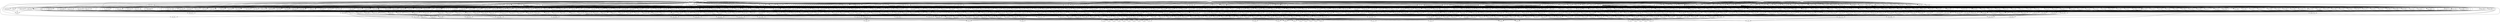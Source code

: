 digraph G {
    "new_n84_" -> "o_1_";
    "new_n74_" -> "o_1_";
    "new_n82_" -> "o_1_";
    "new_n81_" -> "new_n74_";
    "new_n78_" -> "new_n74_";
    "new_n77_" -> "new_n75_";
    "i_5_" -> "new_n76_";
    "i_6_" -> "new_n76_";
    "i_3_" -> "new_n76_";
    "i_4_" -> "new_n76_";
    "i_0_" -> "new_n77_";
    "i_1_" -> "new_n77_";
    "i_1_" -> "new_n78_";
    "i_2_" -> "new_n78_";
    "new_n80_" -> "new_n78_";
    "new_n79_" -> "new_n78_";
    "i_6_" -> "new_n79_";
    "i_3_" -> "new_n80_";
    "i_4_" -> "new_n80_";
    "i_5_" -> "new_n81_";
    "i_6_" -> "new_n81_";
    "i_4_" -> "new_n81_";
    "i_3_" -> "new_n81_";
    "i_0_" -> "new_n82_";
    "i_2_" -> "new_n82_";
    "new_n79_" -> "new_n82_";
    "new_n80_" -> "new_n82_";
    "i_5_" -> "new_n83_";
    "i_6_" -> "new_n83_";
    "i_3_" -> "new_n83_";
    "i_4_" -> "new_n83_";
    "i_5_" -> "new_n84_";
    "i_6_" -> "new_n84_";
    "i_3_" -> "new_n84_";
    "i_4_" -> "new_n84_";
    "new_n87_" -> "o_19_";
    "new_n86_" -> "o_19_";
    "i_2_" -> "new_n86_";
    "i_0_" -> "new_n86_";
    "i_6_" -> "new_n87_";
    "i_3_" -> "new_n87_";
    "i_4_" -> "new_n87_";
    "i_5_" -> "new_n88_";
    "i_3_" -> "new_n88_";
    "i_4_" -> "new_n88_";
    "new_n79_" -> "o_2_";
    "i_0_" -> "o_2_";
    "i_1_" -> "o_2_";
    "i_2_" -> "o_2_";
    "i_4_" -> "new_n90_";
    "i_5_" -> "new_n90_";
    "new_n104_" -> "o_0_";
    "new_n110_" -> "o_0_";
    "new_n111_" -> "o_0_";
    "new_n113_" -> "o_0_";
    "i_1_" -> "new_n92_";
    "i_0_" -> "new_n92_";
    "i_2_" -> "new_n92_";
    "new_n93_" -> "new_n92_";
    "new_n94_" -> "new_n93_";
    "i_6_" -> "new_n93_";
    "new_n101_" -> "new_n93_";
    "o_6_" -> "new_n93_";
    "new_n95_" -> "new_n94_";
    "i_2_" -> "new_n95_";
    "i_0_" -> "new_n95_";
    "new_n77_" -> "new_n96_";
    "i_4_" -> "new_n97_";
    "i_3_" -> "new_n97_";
    "new_n100_" -> "o_6_";
    "i_0_" -> "new_n99_";
    "i_2_" -> "new_n99_";
    "i_6_" -> "new_n100_";
    "i_4_" -> "new_n100_";
    "i_3_" -> "new_n100_";
    "new_n100_" -> "new_n101_";
    "i_1_" -> "new_n102_";
    "i_0_" -> "new_n102_";
    "i_6_" -> "new_n103_";
    "i_3_" -> "new_n103_";
    "i_4_" -> "new_n103_";
    "new_n81_" -> "new_n104_";
    "new_n108_" -> "new_n104_";
    "o_21_" -> "new_n104_";
    "new_n107_" -> "new_n104_";
    "new_n106_" -> "o_21_";
    "i_2_" -> "new_n106_";
    "i_0_" -> "new_n106_";
    "new_n103_" -> "new_n107_";
    "new_n97_" -> "new_n108_";
    "new_n86_" -> "new_n108_";
    "i_2_" -> "new_n109_";
    "i_0_" -> "new_n109_";
    "i_7_" -> "new_n110_";
    "new_n95_" -> "new_n110_";
    "i_6_" -> "new_n110_";
    "new_n97_" -> "new_n110_";
    "new_n103_" -> "new_n111_";
    "new_n112_" -> "new_n111_";
    "new_n100_" -> "new_n111_";
    "i_2_" -> "new_n112_";
    "i_1_" -> "new_n112_";
    "i_7_" -> "new_n113_";
    "new_n80_" -> "new_n113_";
    "i_6_" -> "new_n113_";
    "new_n86_" -> "new_n113_";
    "new_n116_" -> "o_29_";
    "new_n86_" -> "new_n115_";
    "i_7_" -> "new_n116_";
    "new_n142_" -> "o_60_";
    "new_n161_" -> "o_60_";
    "new_n179_" -> "o_60_";
    "new_n192_" -> "o_60_";
    "new_n127_" -> "new_n118_";
    "new_n132_" -> "new_n118_";
    "new_n139_" -> "new_n118_";
    "new_n125_" -> "new_n119_";
    "new_n120_" -> "new_n119_";
    "new_n123_" -> "new_n119_";
    "new_n121_" -> "new_n119_";
    "new_n86_" -> "new_n120_";
    "new_n116_" -> "new_n120_";
    "new_n97_" -> "new_n121_";
    "i_6_" -> "new_n121_";
    "new_n122_" -> "new_n121_";
    "new_n86_" -> "new_n121_";
    "i_3_" -> "new_n122_";
    "i_5_" -> "new_n122_";
    "new_n97_" -> "new_n123_";
    "new_n124_" -> "new_n123_";
    "i_6_" -> "new_n123_";
    "new_n86_" -> "new_n123_";
    "i_5_" -> "new_n124_";
    "i_4_" -> "new_n124_";
    "new_n124_" -> "new_n125_";
    "new_n126_" -> "new_n125_";
    "i_3_" -> "new_n126_";
    "i_4_" -> "new_n126_";
    "new_n99_" -> "new_n127_";
    "new_n128_" -> "new_n127_";
    "new_n130_" -> "new_n127_";
    "new_n129_" -> "new_n127_";
    "new_n124_" -> "new_n128_";
    "i_7_" -> "new_n128_";
    "i_6_" -> "new_n128_";
    "new_n99_" -> "new_n128_";
    "i_7_" -> "new_n129_";
    "new_n90_" -> "new_n129_";
    "i_6_" -> "new_n129_";
    "new_n99_" -> "new_n129_";
    "new_n126_" -> "new_n130_";
    "new_n90_" -> "new_n130_";
    "i_6_" -> "new_n130_";
    "new_n99_" -> "new_n130_";
    "i_3_" -> "new_n131_";
    "i_6_" -> "new_n131_";
    "i_7_" -> "new_n131_";
    "i_5_" -> "new_n131_";
    "new_n86_" -> "new_n132_";
    "new_n133_" -> "new_n132_";
    "new_n135_" -> "new_n132_";
    "i_7_" -> "new_n133_";
    "new_n134_" -> "new_n133_";
    "i_6_" -> "new_n133_";
    "new_n86_" -> "new_n133_";
    "i_3_" -> "new_n134_";
    "i_4_" -> "new_n134_";
    "new_n136_" -> "new_n135_";
    "new_n86_" -> "new_n135_";
    "new_n137_" -> "new_n135_";
    "new_n99_" -> "new_n135_";
    "i_3_" -> "new_n136_";
    "i_4_" -> "new_n136_";
    "i_7_" -> "new_n137_";
    "i_5_" -> "new_n137_";
    "i_3_" -> "new_n137_";
    "i_4_" -> "new_n137_";
    "i_6_" -> "new_n138_";
    "i_5_" -> "new_n138_";
    "i_3_" -> "new_n138_";
    "i_4_" -> "new_n138_";
    "new_n140_" -> "new_n139_";
    "new_n115_" -> "new_n139_";
    "new_n90_" -> "new_n140_";
    "i_6_" -> "new_n141_";
    "new_n148_" -> "new_n142_";
    "new_n150_" -> "new_n142_";
    "new_n154_" -> "new_n142_";
    "new_n143_" -> "new_n142_";
    "new_n147_" -> "new_n143_";
    "new_n109_" -> "new_n143_";
    "new_n144_" -> "new_n143_";
    "new_n146_" -> "new_n143_";
    "new_n97_" -> "new_n144_";
    "new_n124_" -> "new_n144_";
    "i_6_" -> "new_n144_";
    "new_n109_" -> "new_n144_";
    "new_n126_" -> "new_n145_";
    "i_6_" -> "new_n146_";
    "new_n90_" -> "new_n146_";
    "i_7_" -> "new_n146_";
    "new_n109_" -> "new_n146_";
    "i_3_" -> "new_n147_";
    "i_5_" -> "new_n147_";
    "i_6_" -> "new_n147_";
    "i_4_" -> "new_n147_";
    "new_n149_" -> "new_n148_";
    "new_n138_" -> "new_n148_";
    "new_n77_" -> "new_n148_";
    "i_7_" -> "new_n148_";
    "new_n134_" -> "new_n149_";
    "new_n153_" -> "new_n150_";
    "new_n76_" -> "new_n151_";
    "i_0_" -> "new_n151_";
    "i_2_" -> "new_n151_";
    "i_1_" -> "new_n151_";
    "i_5_" -> "new_n152_";
    "i_6_" -> "new_n152_";
    "i_3_" -> "new_n152_";
    "i_4_" -> "new_n152_";
    "i_6_" -> "new_n153_";
    "new_n136_" -> "new_n153_";
    "new_n112_" -> "new_n153_";
    "new_n134_" -> "new_n153_";
    "new_n109_" -> "new_n154_";
    "new_n155_" -> "new_n154_";
    "new_n156_" -> "new_n154_";
    "new_n97_" -> "new_n155_";
    "i_7_" -> "new_n155_";
    "i_6_" -> "new_n155_";
    "new_n109_" -> "new_n155_";
    "i_7_" -> "new_n156_";
    "i_6_" -> "new_n156_";
    "new_n157_" -> "new_n156_";
    "new_n109_" -> "new_n156_";
    "i_3_" -> "new_n157_";
    "i_4_" -> "new_n158_";
    "i_6_" -> "new_n158_";
    "i_5_" -> "new_n158_";
    "i_3_" -> "new_n158_";
    "new_n160_" -> "o_15_";
    "i_5_" -> "new_n160_";
    "i_6_" -> "new_n160_";
    "i_3_" -> "new_n160_";
    "i_7_" -> "new_n160_";
    "new_n169_" -> "new_n161_";
    "new_n171_" -> "new_n161_";
    "new_n174_" -> "new_n161_";
    "new_n178_" -> "new_n161_";
    "new_n163_" -> "new_n162_";
    "new_n166_" -> "new_n162_";
    "new_n165_" -> "new_n162_";
    "new_n167_" -> "new_n162_";
    "new_n164_" -> "new_n163_";
    "i_6_" -> "new_n164_";
    "i_3_" -> "new_n164_";
    "i_4_" -> "new_n164_";
    "i_5_" -> "new_n164_";
    "i_6_" -> "new_n165_";
    "new_n97_" -> "new_n165_";
    "new_n77_" -> "new_n165_";
    "new_n124_" -> "new_n166_";
    "new_n126_" -> "new_n166_";
    "new_n77_" -> "new_n166_";
    "new_n79_" -> "new_n167_";
    "new_n77_" -> "new_n167_";
    "new_n80_" -> "new_n167_";
    "new_n168_" -> "new_n167_";
    "i_0_" -> "new_n168_";
    "i_3_" -> "new_n168_";
    "i_2_" -> "new_n168_";
    "i_4_" -> "new_n168_";
    "new_n106_" -> "new_n169_";
    "new_n136_" -> "new_n169_";
    "new_n170_" -> "new_n169_";
    "new_n116_" -> "new_n170_";
    "new_n80_" -> "new_n170_";
    "new_n102_" -> "new_n170_";
    "new_n90_" -> "new_n170_";
    "o_7_" -> "new_n171_";
    "new_n102_" -> "new_n172_";
    "new_n136_" -> "new_n172_";
    "new_n90_" -> "o_7_";
    "new_n141_" -> "o_7_";
    "new_n176_" -> "new_n174_";
    "new_n177_" -> "new_n174_";
    "new_n80_" -> "new_n175_";
    "new_n106_" -> "new_n175_";
    "new_n122_" -> "new_n176_";
    "new_n97_" -> "new_n176_";
    "i_6_" -> "new_n176_";
    "new_n99_" -> "new_n176_";
    "new_n126_" -> "new_n177_";
    "new_n90_" -> "new_n177_";
    "i_7_" -> "new_n177_";
    "new_n106_" -> "new_n177_";
    "new_n152_" -> "new_n178_";
    "new_n109_" -> "new_n178_";
    "new_n103_" -> "new_n178_";
    "new_n190_" -> "new_n179_";
    "new_n180_" -> "new_n179_";
    "new_n189_" -> "new_n179_";
    "new_n184_" -> "new_n179_";
    "new_n183_" -> "new_n180_";
    "new_n182_" -> "new_n181_";
    "new_n97_" -> "new_n181_";
    "new_n95_" -> "new_n181_";
    "i_6_" -> "new_n182_";
    "new_n90_" -> "new_n183_";
    "new_n141_" -> "new_n183_";
    "new_n95_" -> "new_n183_";
    "new_n109_" -> "new_n184_";
    "new_n185_" -> "new_n184_";
    "new_n187_" -> "new_n184_";
    "new_n122_" -> "new_n185_";
    "new_n77_" -> "new_n185_";
    "new_n90_" -> "new_n185_";
    "new_n186_" -> "new_n185_";
    "i_6_" -> "new_n186_";
    "new_n97_" -> "new_n187_";
    "i_7_" -> "new_n187_";
    "i_6_" -> "new_n187_";
    "new_n102_" -> "new_n187_";
    "i_5_" -> "new_n188_";
    "i_3_" -> "new_n188_";
    "i_4_" -> "new_n188_";
    "new_n97_" -> "new_n189_";
    "i_6_" -> "new_n189_";
    "new_n122_" -> "new_n189_";
    "new_n112_" -> "new_n189_";
    "new_n95_" -> "new_n190_";
    "i_6_" -> "new_n191_";
    "i_7_" -> "new_n191_";
    "i_4_" -> "new_n191_";
    "i_3_" -> "new_n191_";
    "new_n201_" -> "new_n192_";
    "new_n205_" -> "new_n192_";
    "new_n193_" -> "new_n192_";
    "new_n208_" -> "new_n192_";
    "new_n195_" -> "new_n193_";
    "new_n196_" -> "new_n193_";
    "new_n194_" -> "new_n193_";
    "new_n199_" -> "new_n193_";
    "i_7_" -> "new_n194_";
    "new_n97_" -> "new_n194_";
    "i_6_" -> "new_n194_";
    "new_n112_" -> "new_n194_";
    "new_n90_" -> "new_n195_";
    "i_7_" -> "new_n195_";
    "i_6_" -> "new_n195_";
    "new_n112_" -> "new_n195_";
    "new_n79_" -> "new_n196_";
    "new_n197_" -> "new_n196_";
    "new_n112_" -> "new_n196_";
    "i_4_" -> "new_n197_";
    "i_6_" -> "new_n197_";
    "i_7_" -> "new_n197_";
    "i_5_" -> "new_n197_";
    "new_n112_" -> "new_n198_";
    "new_n200_" -> "new_n199_";
    "new_n112_" -> "new_n199_";
    "new_n137_" -> "new_n199_";
    "i_7_" -> "new_n200_";
    "i_5_" -> "new_n200_";
    "i_3_" -> "new_n200_";
    "i_4_" -> "new_n200_";
    "new_n203_" -> "new_n201_";
    "new_n202_" -> "new_n201_";
    "i_7_" -> "new_n202_";
    "i_6_" -> "new_n202_";
    "new_n122_" -> "new_n202_";
    "new_n106_" -> "new_n202_";
    "i_7_" -> "new_n203_";
    "new_n97_" -> "new_n203_";
    "new_n106_" -> "new_n203_";
    "new_n106_" -> "new_n204_";
    "new_n102_" -> "new_n205_";
    "new_n206_" -> "new_n205_";
    "i_6_" -> "new_n206_";
    "new_n134_" -> "new_n206_";
    "i_7_" -> "new_n206_";
    "new_n102_" -> "new_n206_";
    "new_n106_" -> "new_n207_";
    "new_n182_" -> "new_n207_";
    "new_n79_" -> "new_n208_";
    "new_n106_" -> "new_n208_";
    "new_n100_" -> "new_n208_";
    "new_n209_" -> "new_n208_";
    "i_3_" -> "new_n209_";
    "i_6_" -> "new_n209_";
    "i_5_" -> "new_n209_";
    "i_4_" -> "new_n209_";
    "new_n238_" -> "o_39_";
    "new_n251_" -> "o_39_";
    "new_n262_" -> "o_39_";
    "new_n193_" -> "o_39_";
    "new_n218_" -> "new_n211_";
    "new_n224_" -> "new_n211_";
    "new_n228_" -> "new_n211_";
    "new_n231_" -> "new_n211_";
    "o_8_" -> "new_n212_";
    "new_n216_" -> "new_n212_";
    "new_n214_" -> "new_n212_";
    "new_n217_" -> "new_n212_";
    "new_n197_" -> "o_8_";
    "new_n102_" -> "new_n214_";
    "new_n80_" -> "new_n214_";
    "new_n95_" -> "new_n214_";
    "i_6_" -> "new_n215_";
    "i_5_" -> "new_n215_";
    "i_3_" -> "new_n215_";
    "i_4_" -> "new_n215_";
    "new_n95_" -> "new_n216_";
    "i_7_" -> "new_n217_";
    "new_n90_" -> "new_n217_";
    "i_6_" -> "new_n217_";
    "new_n95_" -> "new_n217_";
    "o_11_" -> "new_n218_";
    "new_n220_" -> "new_n218_";
    "new_n223_" -> "new_n218_";
    "new_n152_" -> "new_n219_";
    "new_n157_" -> "new_n220_";
    "new_n109_" -> "new_n220_";
    "new_n221_" -> "new_n220_";
    "new_n158_" -> "new_n220_";
    "i_5_" -> "new_n221_";
    "i_3_" -> "new_n221_";
    "i_4_" -> "new_n221_";
    "new_n197_" -> "o_11_";
    "i_6_" -> "new_n223_";
    "new_n90_" -> "new_n223_";
    "new_n102_" -> "new_n223_";
    "new_n80_" -> "new_n223_";
    "new_n225_" -> "new_n224_";
    "new_n190_" -> "new_n224_";
    "new_n227_" -> "new_n224_";
    "new_n226_" -> "new_n224_";
    "new_n122_" -> "new_n225_";
    "new_n95_" -> "new_n225_";
    "new_n81_" -> "new_n226_";
    "new_n109_" -> "new_n226_";
    "new_n141_" -> "new_n226_";
    "new_n124_" -> "new_n227_";
    "new_n97_" -> "new_n227_";
    "new_n95_" -> "new_n227_";
    "new_n102_" -> "new_n228_";
    "new_n229_" -> "new_n228_";
    "new_n230_" -> "new_n229_";
    "new_n102_" -> "new_n229_";
    "i_7_" -> "new_n230_";
    "i_5_" -> "new_n230_";
    "i_4_" -> "new_n230_";
    "i_3_" -> "new_n230_";
    "new_n235_" -> "new_n231_";
    "new_n234_" -> "new_n231_";
    "new_n232_" -> "new_n231_";
    "new_n236_" -> "new_n231_";
    "new_n122_" -> "new_n232_";
    "i_7_" -> "new_n232_";
    "i_6_" -> "new_n232_";
    "new_n102_" -> "new_n232_";
    "new_n134_" -> "new_n233_";
    "new_n102_" -> "new_n233_";
    "i_7_" -> "new_n234_";
    "new_n97_" -> "new_n234_";
    "new_n109_" -> "new_n234_";
    "new_n100_" -> "new_n235_";
    "i_7_" -> "new_n235_";
    "new_n182_" -> "new_n236_";
    "new_n97_" -> "new_n236_";
    "new_n237_" -> "new_n236_";
    "new_n109_" -> "new_n236_";
    "i_4_" -> "new_n237_";
    "i_7_" -> "new_n237_";
    "i_3_" -> "new_n237_";
    "i_5_" -> "new_n237_";
    "new_n243_" -> "new_n238_";
    "new_n246_" -> "new_n238_";
    "new_n249_" -> "new_n238_";
    "new_n77_" -> "new_n239_";
    "new_n240_" -> "new_n239_";
    "new_n106_" -> "new_n240_";
    "new_n241_" -> "new_n240_";
    "new_n242_" -> "new_n240_";
    "new_n97_" -> "new_n240_";
    "i_3_" -> "new_n241_";
    "i_4_" -> "new_n241_";
    "i_6_" -> "new_n241_";
    "i_1_" -> "new_n242_";
    "i_2_" -> "new_n242_";
    "i_6_" -> "new_n242_";
    "new_n77_" -> "new_n243_";
    "new_n244_" -> "new_n243_";
    "new_n203_" -> "new_n243_";
    "new_n245_" -> "new_n243_";
    "new_n99_" -> "new_n244_";
    "i_6_" -> "new_n245_";
    "new_n106_" -> "new_n245_";
    "new_n122_" -> "new_n245_";
    "new_n99_" -> "new_n246_";
    "new_n79_" -> "new_n246_";
    "new_n248_" -> "new_n246_";
    "new_n247_" -> "new_n246_";
    "new_n237_" -> "new_n247_";
    "new_n122_" -> "new_n248_";
    "new_n77_" -> "new_n248_";
    "new_n103_" -> "new_n249_";
    "new_n106_" -> "new_n249_";
    "new_n250_" -> "new_n249_";
    "new_n90_" -> "new_n250_";
    "new_n106_" -> "new_n250_";
    "i_7_" -> "new_n250_";
    "new_n258_" -> "new_n251_";
    "new_n260_" -> "new_n251_";
    "new_n261_" -> "new_n251_";
    "new_n254_" -> "new_n252_";
    "new_n253_" -> "new_n252_";
    "new_n257_" -> "new_n252_";
    "new_n80_" -> "new_n253_";
    "i_7_" -> "new_n253_";
    "i_6_" -> "new_n253_";
    "new_n86_" -> "new_n253_";
    "new_n80_" -> "new_n254_";
    "new_n86_" -> "new_n254_";
    "new_n90_" -> "new_n254_";
    "new_n131_" -> "new_n254_";
    "new_n256_" -> "new_n255_";
    "i_7_" -> "new_n255_";
    "i_4_" -> "new_n256_";
    "i_3_" -> "new_n256_";
    "i_5_" -> "new_n256_";
    "new_n141_" -> "new_n257_";
    "new_n97_" -> "new_n257_";
    "new_n86_" -> "new_n257_";
    "new_n124_" -> "new_n258_";
    "new_n259_" -> "new_n258_";
    "new_n106_" -> "new_n258_";
    "new_n124_" -> "new_n259_";
    "new_n79_" -> "new_n259_";
    "new_n126_" -> "new_n260_";
    "new_n90_" -> "new_n260_";
    "i_6_" -> "new_n260_";
    "new_n106_" -> "new_n260_";
    "i_7_" -> "new_n261_";
    "new_n134_" -> "new_n261_";
    "i_6_" -> "new_n261_";
    "new_n106_" -> "new_n261_";
    "new_n268_" -> "new_n262_";
    "new_n270_" -> "new_n262_";
    "new_n273_" -> "new_n262_";
    "new_n277_" -> "new_n262_";
    "new_n265_" -> "new_n263_";
    "new_n266_" -> "new_n263_";
    "new_n267_" -> "new_n263_";
    "new_n90_" -> "new_n264_";
    "i_6_" -> "new_n264_";
    "i_7_" -> "new_n264_";
    "i_6_" -> "new_n265_";
    "new_n134_" -> "new_n265_";
    "new_n86_" -> "new_n265_";
    "new_n80_" -> "new_n266_";
    "i_7_" -> "new_n266_";
    "i_6_" -> "new_n266_";
    "new_n99_" -> "new_n266_";
    "new_n99_" -> "new_n267_";
    "new_n86_" -> "new_n267_";
    "new_n136_" -> "new_n267_";
    "new_n125_" -> "new_n268_";
    "new_n269_" -> "new_n268_";
    "i_6_" -> "new_n269_";
    "new_n97_" -> "new_n269_";
    "i_7_" -> "new_n269_";
    "new_n99_" -> "new_n269_";
    "new_n272_" -> "new_n270_";
    "i_6_" -> "new_n271_";
    "new_n134_" -> "new_n271_";
    "new_n112_" -> "new_n271_";
    "new_n136_" -> "new_n271_";
    "new_n134_" -> "new_n272_";
    "new_n122_" -> "new_n272_";
    "i_6_" -> "new_n272_";
    "new_n112_" -> "new_n272_";
    "new_n275_" -> "new_n273_";
    "new_n276_" -> "new_n273_";
    "new_n136_" -> "new_n274_";
    "i_6_" -> "new_n274_";
    "new_n77_" -> "new_n274_";
    "new_n76_" -> "new_n274_";
    "new_n79_" -> "new_n275_";
    "new_n77_" -> "new_n275_";
    "new_n87_" -> "new_n275_";
    "new_n90_" -> "new_n275_";
    "new_n88_" -> "new_n276_";
    "new_n77_" -> "new_n276_";
    "new_n279_" -> "new_n277_";
    "new_n280_" -> "new_n277_";
    "new_n138_" -> "new_n278_";
    "new_n137_" -> "new_n278_";
    "new_n109_" -> "new_n278_";
    "new_n106_" -> "new_n278_";
    "i_6_" -> "new_n279_";
    "new_n126_" -> "new_n279_";
    "i_7_" -> "new_n279_";
    "new_n109_" -> "new_n279_";
    "i_7_" -> "new_n280_";
    "new_n90_" -> "new_n280_";
    "i_6_" -> "new_n280_";
    "new_n109_" -> "new_n280_";
    "new_n301_" -> "o_38_";
    "new_n310_" -> "o_38_";
    "new_n316_" -> "o_38_";
    "new_n284_" -> "new_n282_";
    "new_n288_" -> "new_n282_";
    "new_n294_" -> "new_n282_";
    "new_n296_" -> "new_n282_";
    "new_n216_" -> "new_n283_";
    "new_n217_" -> "new_n283_";
    "new_n285_" -> "new_n284_";
    "new_n287_" -> "new_n284_";
    "new_n286_" -> "new_n284_";
    "new_n124_" -> "new_n285_";
    "new_n116_" -> "new_n286_";
    "new_n191_" -> "new_n286_";
    "new_n95_" -> "new_n286_";
    "new_n122_" -> "new_n287_";
    "new_n97_" -> "new_n287_";
    "new_n95_" -> "new_n287_";
    "new_n291_" -> "new_n288_";
    "new_n206_" -> "new_n288_";
    "new_n292_" -> "new_n288_";
    "new_n293_" -> "new_n288_";
    "new_n256_" -> "new_n289_";
    "new_n102_" -> "new_n289_";
    "i_4_" -> "new_n290_";
    "i_6_" -> "new_n290_";
    "i_3_" -> "new_n290_";
    "i_7_" -> "new_n290_";
    "new_n102_" -> "new_n291_";
    "i_6_" -> "new_n291_";
    "new_n102_" -> "new_n292_";
    "new_n136_" -> "new_n292_";
    "new_n80_" -> "new_n292_";
    "new_n95_" -> "new_n292_";
    "i_6_" -> "new_n293_";
    "new_n97_" -> "new_n293_";
    "new_n102_" -> "new_n293_";
    "new_n124_" -> "new_n293_";
    "new_n158_" -> "new_n294_";
    "new_n109_" -> "new_n294_";
    "new_n295_" -> "new_n294_";
    "i_7_" -> "new_n295_";
    "i_6_" -> "new_n295_";
    "new_n157_" -> "new_n295_";
    "new_n109_" -> "new_n295_";
    "new_n297_" -> "new_n296_";
    "new_n299_" -> "new_n296_";
    "new_n155_" -> "new_n296_";
    "new_n298_" -> "new_n296_";
    "new_n102_" -> "new_n297_";
    "new_n141_" -> "new_n298_";
    "new_n81_" -> "new_n298_";
    "new_n109_" -> "new_n298_";
    "new_n102_" -> "new_n299_";
    "i_3_" -> "new_n300_";
    "i_5_" -> "new_n300_";
    "i_6_" -> "new_n300_";
    "i_4_" -> "new_n300_";
    "new_n302_" -> "new_n301_";
    "new_n304_" -> "new_n301_";
    "new_n308_" -> "new_n301_";
    "new_n309_" -> "new_n301_";
    "new_n109_" -> "new_n302_";
    "new_n303_" -> "new_n302_";
    "new_n280_" -> "new_n302_";
    "new_n279_" -> "new_n302_";
    "new_n109_" -> "new_n303_";
    "new_n124_" -> "new_n303_";
    "new_n305_" -> "new_n304_";
    "new_n306_" -> "new_n304_";
    "new_n307_" -> "new_n304_";
    "new_n141_" -> "new_n305_";
    "new_n90_" -> "new_n305_";
    "new_n86_" -> "new_n305_";
    "i_6_" -> "new_n306_";
    "new_n122_" -> "new_n306_";
    "i_7_" -> "new_n306_";
    "new_n106_" -> "new_n306_";
    "new_n97_" -> "new_n307_";
    "new_n77_" -> "new_n307_";
    "i_6_" -> "new_n307_";
    "new_n131_" -> "new_n307_";
    "i_6_" -> "new_n308_";
    "new_n122_" -> "new_n308_";
    "i_7_" -> "new_n308_";
    "new_n99_" -> "new_n308_";
    "new_n87_" -> "new_n309_";
    "new_n77_" -> "new_n309_";
    "new_n90_" -> "new_n309_";
    "new_n80_" -> "new_n309_";
    "new_n311_" -> "new_n310_";
    "new_n315_" -> "new_n310_";
    "new_n112_" -> "new_n311_";
    "new_n314_" -> "new_n311_";
    "new_n312_" -> "new_n311_";
    "new_n313_" -> "new_n311_";
    "i_7_" -> "new_n312_";
    "new_n126_" -> "new_n312_";
    "i_6_" -> "new_n312_";
    "new_n112_" -> "new_n312_";
    "new_n97_" -> "new_n313_";
    "i_7_" -> "new_n313_";
    "i_6_" -> "new_n313_";
    "new_n112_" -> "new_n313_";
    "new_n124_" -> "new_n314_";
    "new_n100_" -> "new_n314_";
    "new_n112_" -> "new_n314_";
    "new_n90_" -> "new_n315_";
    "new_n106_" -> "new_n315_";
    "i_7_" -> "new_n315_";
    "i_6_" -> "new_n315_";
    "new_n132_" -> "new_n316_";
    "new_n318_" -> "new_n316_";
    "new_n121_" -> "new_n316_";
    "new_n125_" -> "new_n317_";
    "new_n123_" -> "new_n317_";
    "new_n322_" -> "new_n318_";
    "new_n319_" -> "new_n318_";
    "new_n320_" -> "new_n318_";
    "new_n324_" -> "new_n318_";
    "new_n136_" -> "new_n319_";
    "new_n112_" -> "new_n319_";
    "new_n103_" -> "new_n319_";
    "new_n80_" -> "new_n320_";
    "i_6_" -> "new_n320_";
    "new_n90_" -> "new_n320_";
    "new_n112_" -> "new_n320_";
    "i_7_" -> "new_n321_";
    "new_n136_" -> "new_n321_";
    "i_6_" -> "new_n321_";
    "new_n77_" -> "new_n321_";
    "new_n134_" -> "new_n322_";
    "new_n323_" -> "new_n322_";
    "new_n77_" -> "new_n322_";
    "i_7_" -> "new_n323_";
    "i_4_" -> "new_n323_";
    "i_3_" -> "new_n323_";
    "i_5_" -> "new_n323_";
    "new_n122_" -> "new_n324_";
    "new_n97_" -> "new_n324_";
    "i_6_" -> "new_n324_";
    "new_n77_" -> "new_n324_";
    "new_n182_" -> "o_25_";
    "new_n77_" -> "new_n326_";
    "new_n197_" -> "o_12_";
    "new_n338_" -> "o_37_";
    "new_n340_" -> "o_37_";
    "new_n344_" -> "o_37_";
    "new_n358_" -> "o_37_";
    "new_n330_" -> "new_n329_";
    "new_n334_" -> "new_n329_";
    "new_n336_" -> "new_n329_";
    "o_3_" -> "new_n330_";
    "new_n333_" -> "new_n330_";
    "new_n332_" -> "new_n330_";
    "new_n122_" -> "o_3_";
    "new_n109_" -> "new_n332_";
    "new_n86_" -> "new_n332_";
    "new_n290_" -> "new_n332_";
    "new_n90_" -> "new_n333_";
    "new_n86_" -> "new_n333_";
    "new_n109_" -> "new_n334_";
    "new_n225_" -> "new_n334_";
    "new_n335_" -> "new_n334_";
    "new_n124_" -> "new_n335_";
    "new_n95_" -> "new_n335_";
    "new_n290_" -> "new_n335_";
    "new_n99_" -> "new_n335_";
    "new_n106_" -> "new_n336_";
    "new_n141_" -> "new_n336_";
    "new_n97_" -> "new_n336_";
    "new_n337_" -> "new_n336_";
    "new_n200_" -> "new_n337_";
    "new_n190_" -> "new_n338_";
    "new_n143_" -> "new_n338_";
    "new_n208_" -> "new_n338_";
    "new_n339_" -> "new_n338_";
    "new_n79_" -> "new_n339_";
    "new_n99_" -> "new_n339_";
    "new_n100_" -> "new_n339_";
    "new_n209_" -> "new_n339_";
    "new_n342_" -> "new_n340_";
    "new_n232_" -> "new_n340_";
    "new_n341_" -> "new_n340_";
    "new_n343_" -> "new_n340_";
    "new_n175_" -> "new_n341_";
    "new_n153_" -> "new_n341_";
    "new_n151_" -> "new_n341_";
    "new_n177_" -> "new_n341_";
    "new_n290_" -> "new_n342_";
    "new_n109_" -> "new_n342_";
    "new_n156_" -> "new_n342_";
    "new_n122_" -> "new_n343_";
    "new_n99_" -> "new_n343_";
    "new_n158_" -> "new_n343_";
    "new_n188_" -> "new_n343_";
    "new_n345_" -> "new_n344_";
    "new_n351_" -> "new_n344_";
    "new_n355_" -> "new_n344_";
    "new_n356_" -> "new_n344_";
    "new_n347_" -> "new_n345_";
    "new_n348_" -> "new_n345_";
    "new_n346_" -> "new_n345_";
    "new_n350_" -> "new_n345_";
    "new_n80_" -> "new_n346_";
    "i_6_" -> "new_n346_";
    "new_n90_" -> "new_n346_";
    "new_n99_" -> "new_n346_";
    "new_n197_" -> "new_n347_";
    "new_n99_" -> "new_n347_";
    "new_n136_" -> "new_n348_";
    "new_n80_" -> "new_n348_";
    "new_n99_" -> "new_n348_";
    "i_6_" -> "new_n348_";
    "i_7_" -> "new_n349_";
    "new_n136_" -> "new_n349_";
    "i_6_" -> "new_n349_";
    "new_n86_" -> "new_n349_";
    "i_6_" -> "new_n350_";
    "new_n134_" -> "new_n350_";
    "new_n86_" -> "new_n350_";
    "new_n122_" -> "new_n350_";
    "new_n353_" -> "new_n351_";
    "new_n319_" -> "new_n351_";
    "new_n320_" -> "new_n351_";
    "new_n354_" -> "new_n351_";
    "new_n100_" -> "new_n352_";
    "new_n242_" -> "new_n353_";
    "new_n126_" -> "new_n354_";
    "new_n112_" -> "new_n354_";
    "new_n141_" -> "new_n354_";
    "new_n147_" -> "new_n354_";
    "new_n309_" -> "new_n355_";
    "new_n122_" -> "new_n356_";
    "new_n290_" -> "new_n356_";
    "new_n357_" -> "new_n356_";
    "new_n77_" -> "new_n356_";
    "i_7_" -> "new_n357_";
    "i_5_" -> "new_n357_";
    "i_3_" -> "new_n357_";
    "i_4_" -> "new_n357_";
    "new_n204_" -> "new_n358_";
    "new_n359_" -> "new_n358_";
    "new_n110_" -> "new_n358_";
    "new_n360_" -> "new_n358_";
    "i_7_" -> "new_n359_";
    "new_n112_" -> "new_n359_";
    "new_n122_" -> "new_n359_";
    "new_n109_" -> "new_n360_";
    "new_n290_" -> "new_n360_";
    "new_n256_" -> "new_n360_";
    "new_n112_" -> "new_n360_";
    "new_n241_" -> "o_26_";
    "i_7_" -> "o_26_";
    "o_30_" -> "o_26_";
    "new_n95_" -> "o_30_";
    "new_n141_" -> "o_30_";
    "new_n365_" -> "o_50_";
    "new_n375_" -> "o_50_";
    "new_n380_" -> "o_50_";
    "new_n193_" -> "o_50_";
    "new_n284_" -> "new_n364_";
    "new_n366_" -> "new_n365_";
    "new_n369_" -> "new_n365_";
    "new_n370_" -> "new_n365_";
    "new_n374_" -> "new_n365_";
    "new_n292_" -> "new_n366_";
    "new_n367_" -> "new_n366_";
    "new_n368_" -> "new_n366_";
    "i_6_" -> "new_n367_";
    "new_n97_" -> "new_n367_";
    "new_n77_" -> "new_n367_";
    "new_n88_" -> "new_n367_";
    "new_n97_" -> "new_n368_";
    "new_n86_" -> "new_n368_";
    "new_n256_" -> "new_n368_";
    "new_n141_" -> "new_n368_";
    "new_n253_" -> "new_n369_";
    "new_n102_" -> "new_n370_";
    "new_n371_" -> "new_n370_";
    "new_n373_" -> "new_n370_";
    "new_n372_" -> "new_n370_";
    "new_n86_" -> "new_n371_";
    "new_n90_" -> "new_n372_";
    "new_n77_" -> "new_n372_";
    "new_n97_" -> "new_n373_";
    "i_7_" -> "new_n373_";
    "i_6_" -> "new_n373_";
    "new_n102_" -> "new_n373_";
    "new_n77_" -> "new_n374_";
    "new_n343_" -> "new_n374_";
    "new_n268_" -> "new_n375_";
    "new_n376_" -> "new_n375_";
    "new_n377_" -> "new_n375_";
    "new_n188_" -> "new_n376_";
    "new_n109_" -> "new_n376_";
    "new_n156_" -> "new_n376_";
    "new_n155_" -> "new_n376_";
    "new_n378_" -> "new_n377_";
    "new_n379_" -> "new_n377_";
    "new_n230_" -> "new_n378_";
    "new_n102_" -> "new_n378_";
    "new_n83_" -> "new_n379_";
    "new_n90_" -> "new_n379_";
    "new_n102_" -> "new_n379_";
    "new_n341_" -> "new_n380_";
    "new_n382_" -> "new_n380_";
    "new_n383_" -> "new_n380_";
    "new_n385_" -> "new_n380_";
    "new_n145_" -> "new_n381_";
    "new_n146_" -> "new_n381_";
    "new_n194_" -> "new_n382_";
    "new_n384_" -> "new_n383_";
    "new_n136_" -> "new_n384_";
    "new_n109_" -> "new_n384_";
    "new_n103_" -> "new_n384_";
    "new_n141_" -> "new_n384_";
    "new_n207_" -> "new_n385_";
    "new_n202_" -> "new_n385_";
    "new_n208_" -> "new_n385_";
    "new_n109_" -> "new_n386_";
    "new_n388_" -> "o_36_";
    "new_n390_" -> "o_36_";
    "new_n399_" -> "o_36_";
    "new_n403_" -> "o_36_";
    "new_n265_" -> "new_n388_";
    "new_n267_" -> "new_n388_";
    "new_n389_" -> "new_n388_";
    "new_n106_" -> "new_n389_";
    "new_n137_" -> "new_n389_";
    "new_n109_" -> "new_n389_";
    "new_n79_" -> "new_n389_";
    "new_n392_" -> "new_n390_";
    "new_n393_" -> "new_n390_";
    "new_n395_" -> "new_n390_";
    "new_n391_" -> "new_n390_";
    "new_n279_" -> "new_n391_";
    "new_n280_" -> "new_n391_";
    "new_n320_" -> "new_n392_";
    "new_n354_" -> "new_n392_";
    "new_n77_" -> "new_n393_";
    "new_n353_" -> "new_n393_";
    "new_n394_" -> "new_n393_";
    "new_n122_" -> "new_n394_";
    "new_n182_" -> "new_n394_";
    "new_n81_" -> "new_n394_";
    "new_n112_" -> "new_n394_";
    "new_n396_" -> "new_n395_";
    "new_n256_" -> "new_n395_";
    "new_n86_" -> "new_n395_";
    "new_n397_" -> "new_n395_";
    "new_n124_" -> "new_n396_";
    "new_n87_" -> "new_n397_";
    "new_n209_" -> "new_n397_";
    "new_n86_" -> "new_n397_";
    "new_n141_" -> "new_n397_";
    "new_n84_" -> "new_n398_";
    "new_n77_" -> "new_n398_";
    "new_n400_" -> "new_n399_";
    "new_n306_" -> "new_n399_";
    "new_n308_" -> "new_n399_";
    "new_n315_" -> "new_n399_";
    "new_n352_" -> "new_n400_";
    "new_n401_" -> "new_n400_";
    "new_n244_" -> "new_n400_";
    "new_n402_" -> "new_n400_";
    "new_n122_" -> "new_n401_";
    "new_n77_" -> "new_n401_";
    "new_n124_" -> "new_n402_";
    "new_n86_" -> "new_n402_";
    "new_n80_" -> "new_n402_";
    "new_n106_" -> "new_n402_";
    "new_n189_" -> "new_n403_";
    "new_n158_" -> "new_n404_";
    "new_n112_" -> "new_n404_";
    "new_n406_" -> "o_27_";
    "new_n242_" -> "new_n406_";
    "new_n160_" -> "o_14_";
    "new_n409_" -> "o_35_";
    "new_n410_" -> "o_35_";
    "new_n416_" -> "o_35_";
    "new_n403_" -> "o_35_";
    "new_n393_" -> "new_n409_";
    "new_n392_" -> "new_n409_";
    "new_n412_" -> "new_n410_";
    "new_n413_" -> "new_n410_";
    "new_n275_" -> "new_n410_";
    "new_n414_" -> "new_n410_";
    "new_n266_" -> "new_n411_";
    "new_n267_" -> "new_n411_";
    "new_n86_" -> "new_n412_";
    "new_n333_" -> "new_n412_";
    "new_n352_" -> "new_n413_";
    "new_n401_" -> "new_n413_";
    "new_n276_" -> "new_n413_";
    "new_n122_" -> "new_n414_";
    "new_n99_" -> "new_n414_";
    "new_n415_" -> "new_n414_";
    "new_n106_" -> "new_n414_";
    "i_7_" -> "new_n415_";
    "i_5_" -> "new_n415_";
    "i_3_" -> "new_n415_";
    "i_4_" -> "new_n415_";
    "new_n268_" -> "new_n416_";
    "new_n302_" -> "new_n416_";
    "new_n417_" -> "new_n416_";
    "new_n418_" -> "new_n416_";
    "new_n315_" -> "new_n417_";
    "new_n99_" -> "new_n418_";
    "new_n75_" -> "new_n418_";
    "new_n419_" -> "new_n418_";
    "new_n265_" -> "new_n418_";
    "new_n97_" -> "new_n419_";
    "new_n134_" -> "new_n419_";
    "new_n290_" -> "o_28_";
    "new_n160_" -> "o_13_";
    "new_n388_" -> "o_34_";
    "new_n423_" -> "o_34_";
    "new_n428_" -> "o_34_";
    "new_n436_" -> "o_34_";
    "new_n425_" -> "new_n423_";
    "new_n427_" -> "new_n423_";
    "new_n424_" -> "new_n423_";
    "new_n320_" -> "new_n424_";
    "new_n112_" -> "new_n425_";
    "new_n312_" -> "new_n425_";
    "new_n426_" -> "new_n425_";
    "new_n112_" -> "new_n426_";
    "new_n124_" -> "new_n426_";
    "i_7_" -> "new_n426_";
    "i_6_" -> "new_n426_";
    "new_n99_" -> "new_n427_";
    "new_n122_" -> "new_n427_";
    "new_n240_" -> "new_n427_";
    "new_n430_" -> "new_n428_";
    "new_n431_" -> "new_n428_";
    "new_n432_" -> "new_n428_";
    "new_n435_" -> "new_n428_";
    "new_n280_" -> "new_n429_";
    "new_n165_" -> "new_n430_";
    "new_n111_" -> "new_n430_";
    "new_n167_" -> "new_n430_";
    "new_n124_" -> "new_n431_";
    "new_n106_" -> "new_n431_";
    "new_n197_" -> "new_n431_";
    "o_7_" -> "new_n431_";
    "new_n433_" -> "new_n432_";
    "new_n434_" -> "new_n432_";
    "i_6_" -> "new_n433_";
    "new_n81_" -> "new_n433_";
    "new_n106_" -> "new_n433_";
    "new_n97_" -> "new_n434_";
    "new_n106_" -> "new_n434_";
    "new_n116_" -> "new_n434_";
    "i_7_" -> "new_n435_";
    "new_n90_" -> "new_n435_";
    "new_n106_" -> "new_n435_";
    "new_n437_" -> "new_n436_";
    "new_n252_" -> "new_n436_";
    "new_n439_" -> "new_n436_";
    "new_n90_" -> "new_n437_";
    "new_n77_" -> "new_n437_";
    "new_n438_" -> "new_n437_";
    "new_n97_" -> "new_n438_";
    "i_6_" -> "new_n438_";
    "i_7_" -> "new_n438_";
    "new_n97_" -> "new_n439_";
    "new_n122_" -> "new_n439_";
    "new_n106_" -> "new_n439_";
    "i_6_" -> "new_n439_";
    "new_n160_" -> "o_16_";
    "new_n442_" -> "o_40_";
    "new_n443_" -> "o_40_";
    "new_n458_" -> "o_40_";
    "new_n466_" -> "o_40_";
    "new_n377_" -> "new_n442_";
    "new_n457_" -> "new_n443_";
    "new_n452_" -> "new_n443_";
    "new_n444_" -> "new_n443_";
    "new_n445_" -> "new_n443_";
    "new_n305_" -> "new_n444_";
    "new_n447_" -> "new_n445_";
    "new_n446_" -> "new_n445_";
    "new_n448_" -> "new_n445_";
    "new_n451_" -> "new_n445_";
    "new_n109_" -> "new_n446_";
    "new_n164_" -> "new_n446_";
    "new_n95_" -> "new_n447_";
    "new_n80_" -> "new_n447_";
    "new_n450_" -> "new_n448_";
    "new_n97_" -> "new_n448_";
    "i_2_" -> "new_n449_";
    "i_0_" -> "new_n449_";
    "i_6_" -> "new_n449_";
    "i_1_" -> "new_n450_";
    "i_0_" -> "new_n450_";
    "i_2_" -> "new_n450_";
    "i_6_" -> "new_n450_";
    "new_n106_" -> "new_n451_";
    "new_n76_" -> "new_n451_";
    "new_n77_" -> "new_n451_";
    "new_n456_" -> "new_n452_";
    "new_n454_" -> "new_n452_";
    "new_n455_" -> "new_n452_";
    "new_n359_" -> "new_n452_";
    "new_n102_" -> "new_n453_";
    "new_n126_" -> "new_n454_";
    "new_n141_" -> "new_n454_";
    "new_n112_" -> "new_n454_";
    "new_n97_" -> "new_n455_";
    "i_6_" -> "new_n455_";
    "i_7_" -> "new_n455_";
    "new_n256_" -> "new_n456_";
    "new_n99_" -> "new_n456_";
    "new_n77_" -> "new_n457_";
    "new_n459_" -> "new_n458_";
    "new_n460_" -> "new_n458_";
    "new_n462_" -> "new_n458_";
    "new_n232_" -> "new_n459_";
    "new_n373_" -> "new_n459_";
    "new_n320_" -> "new_n460_";
    "new_n461_" -> "new_n460_";
    "new_n122_" -> "new_n461_";
    "new_n357_" -> "new_n461_";
    "new_n77_" -> "new_n461_";
    "new_n339_" -> "new_n462_";
    "new_n463_" -> "new_n462_";
    "new_n464_" -> "new_n462_";
    "new_n465_" -> "new_n462_";
    "new_n109_" -> "new_n463_";
    "i_7_" -> "new_n463_";
    "i_6_" -> "new_n463_";
    "new_n80_" -> "new_n463_";
    "new_n122_" -> "new_n464_";
    "new_n134_" -> "new_n464_";
    "new_n106_" -> "new_n464_";
    "i_6_" -> "new_n464_";
    "new_n126_" -> "new_n465_";
    "new_n90_" -> "new_n465_";
    "i_7_" -> "new_n465_";
    "i_6_" -> "new_n465_";
    "new_n404_" -> "new_n466_";
    "new_n467_" -> "new_n466_";
    "new_n468_" -> "new_n466_";
    "new_n469_" -> "new_n466_";
    "i_6_" -> "new_n467_";
    "new_n90_" -> "new_n467_";
    "i_7_" -> "new_n467_";
    "new_n106_" -> "new_n467_";
    "new_n134_" -> "new_n468_";
    "new_n122_" -> "new_n468_";
    "i_7_" -> "new_n468_";
    "new_n106_" -> "new_n468_";
    "new_n124_" -> "new_n469_";
    "new_n112_" -> "new_n469_";
    "new_n97_" -> "new_n469_";
    "new_n147_" -> "new_n469_";
    "new_n472_" -> "o_33_";
    "new_n477_" -> "o_33_";
    "new_n481_" -> "o_33_";
    "new_n485_" -> "o_33_";
    "new_n127_" -> "new_n471_";
    "new_n417_" -> "new_n472_";
    "new_n474_" -> "new_n472_";
    "new_n475_" -> "new_n472_";
    "new_n476_" -> "new_n472_";
    "new_n216_" -> "new_n473_";
    "new_n217_" -> "new_n473_";
    "i_3_" -> "new_n474_";
    "new_n95_" -> "new_n474_";
    "new_n225_" -> "new_n474_";
    "new_n227_" -> "new_n474_";
    "new_n244_" -> "new_n475_";
    "new_n308_" -> "new_n475_";
    "new_n158_" -> "new_n476_";
    "new_n109_" -> "new_n476_";
    "new_n295_" -> "new_n476_";
    "new_n223_" -> "new_n476_";
    "new_n460_" -> "new_n477_";
    "new_n478_" -> "new_n477_";
    "new_n479_" -> "new_n477_";
    "new_n204_" -> "new_n478_";
    "new_n306_" -> "new_n478_";
    "new_n197_" -> "new_n479_";
    "new_n230_" -> "new_n479_";
    "new_n480_" -> "new_n479_";
    "new_n102_" -> "new_n479_";
    "i_5_" -> "new_n480_";
    "i_6_" -> "new_n480_";
    "i_3_" -> "new_n480_";
    "i_7_" -> "new_n480_";
    "new_n483_" -> "new_n481_";
    "new_n484_" -> "new_n481_";
    "new_n454_" -> "new_n481_";
    "new_n469_" -> "new_n481_";
    "new_n144_" -> "new_n482_";
    "new_n124_" -> "new_n483_";
    "new_n106_" -> "new_n483_";
    "new_n333_" -> "new_n483_";
    "new_n141_" -> "new_n483_";
    "new_n102_" -> "new_n484_";
    "new_n447_" -> "new_n484_";
    "new_n206_" -> "new_n484_";
    "new_n258_" -> "new_n485_";
    "new_n384_" -> "new_n485_";
    "new_n132_" -> "new_n485_";
    "new_n465_" -> "new_n485_";
    "new_n80_" -> "o_22_";
    "new_n106_" -> "o_22_";
    "new_n141_" -> "o_22_";
    "new_n282_" -> "o_32_";
    "new_n489_" -> "o_32_";
    "new_n491_" -> "o_32_";
    "new_n493_" -> "o_32_";
    "new_n268_" -> "new_n488_";
    "new_n490_" -> "new_n489_";
    "new_n126_" -> "new_n490_";
    "new_n106_" -> "new_n490_";
    "new_n134_" -> "new_n490_";
    "new_n306_" -> "new_n490_";
    "new_n492_" -> "new_n491_";
    "new_n341_" -> "new_n491_";
    "new_n382_" -> "new_n491_";
    "new_n196_" -> "new_n492_";
    "new_n195_" -> "new_n492_";
    "new_n199_" -> "new_n492_";
    "new_n494_" -> "new_n493_";
    "new_n497_" -> "new_n493_";
    "new_n77_" -> "new_n494_";
    "new_n496_" -> "new_n494_";
    "new_n165_" -> "new_n494_";
    "new_n495_" -> "new_n494_";
    "new_n182_" -> "new_n495_";
    "new_n90_" -> "new_n495_";
    "new_n77_" -> "new_n495_";
    "new_n80_" -> "new_n496_";
    "new_n141_" -> "new_n496_";
    "new_n77_" -> "new_n496_";
    "new_n99_" -> "new_n497_";
    "new_n141_" -> "new_n497_";
    "new_n498_" -> "new_n497_";
    "new_n107_" -> "new_n497_";
    "new_n86_" -> "new_n498_";
    "new_n80_" -> "new_n498_";
    "new_n86_" -> "o_23_";
    "new_n501_" -> "o_23_";
    "new_n500_" -> "o_23_";
    "i_7_" -> "new_n500_";
    "new_n86_" -> "new_n500_";
    "new_n122_" -> "new_n500_";
    "new_n449_" -> "new_n501_";
    "i_7_" -> "new_n501_";
    "new_n99_" -> "o_18_";
    "new_n489_" -> "o_31_";
    "new_n504_" -> "o_31_";
    "new_n510_" -> "o_31_";
    "new_n355_" -> "new_n504_";
    "new_n505_" -> "new_n504_";
    "new_n318_" -> "new_n504_";
    "new_n350_" -> "new_n504_";
    "new_n177_" -> "new_n505_";
    "new_n305_" -> "new_n505_";
    "new_n507_" -> "new_n505_";
    "new_n508_" -> "new_n505_";
    "new_n241_" -> "new_n506_";
    "new_n126_" -> "new_n507_";
    "i_7_" -> "new_n507_";
    "i_6_" -> "new_n507_";
    "new_n86_" -> "new_n507_";
    "new_n80_" -> "new_n508_";
    "new_n86_" -> "new_n508_";
    "new_n97_" -> "new_n508_";
    "new_n509_" -> "new_n508_";
    "i_3_" -> "new_n509_";
    "i_6_" -> "new_n509_";
    "i_7_" -> "new_n509_";
    "i_4_" -> "new_n509_";
    "new_n311_" -> "new_n510_";
    "new_n511_" -> "new_n510_";
    "new_n512_" -> "new_n510_";
    "new_n347_" -> "new_n511_";
    "new_n348_" -> "new_n511_";
    "new_n97_" -> "new_n512_";
    "new_n456_" -> "new_n512_";
    "new_n339_" -> "new_n512_";
    "new_n513_" -> "new_n512_";
    "i_6_" -> "new_n513_";
    "new_n134_" -> "new_n513_";
    "new_n99_" -> "new_n513_";
    "new_n182_" -> "o_24_";
    "new_n126_" -> "o_17_";
    "new_n106_" -> "o_17_";
    "new_n517_" -> "o_56_";
    "new_n519_" -> "o_56_";
    "new_n531_" -> "o_56_";
    "new_n271_" -> "o_56_";
    "new_n512_" -> "new_n517_";
    "new_n518_" -> "new_n517_";
    "new_n129_" -> "new_n517_";
    "new_n189_" -> "new_n517_";
    "new_n278_" -> "new_n518_";
    "new_n279_" -> "new_n518_";
    "new_n280_" -> "new_n518_";
    "new_n468_" -> "new_n518_";
    "new_n523_" -> "new_n519_";
    "new_n526_" -> "new_n519_";
    "new_n194_" -> "new_n519_";
    "new_n520_" -> "new_n519_";
    "new_n521_" -> "new_n520_";
    "new_n133_" -> "new_n520_";
    "new_n87_" -> "new_n521_";
    "new_n138_" -> "new_n521_";
    "new_n86_" -> "new_n521_";
    "new_n83_" -> "new_n522_";
    "new_n112_" -> "new_n522_";
    "new_n524_" -> "new_n523_";
    "new_n320_" -> "new_n523_";
    "new_n135_" -> "new_n523_";
    "new_n525_" -> "new_n523_";
    "new_n141_" -> "new_n524_";
    "new_n136_" -> "new_n524_";
    "new_n90_" -> "new_n525_";
    "new_n77_" -> "new_n525_";
    "new_n528_" -> "new_n526_";
    "new_n333_" -> "new_n526_";
    "new_n529_" -> "new_n526_";
    "new_n530_" -> "new_n526_";
    "new_n77_" -> "new_n527_";
    "new_n182_" -> "new_n527_";
    "new_n99_" -> "new_n528_";
    "new_n136_" -> "new_n528_";
    "new_n122_" -> "new_n529_";
    "new_n112_" -> "new_n529_";
    "new_n103_" -> "new_n529_";
    "new_n124_" -> "new_n530_";
    "i_6_" -> "new_n530_";
    "new_n450_" -> "new_n530_";
    "new_n90_" -> "new_n530_";
    "new_n532_" -> "new_n531_";
    "new_n533_" -> "new_n531_";
    "new_n124_" -> "new_n532_";
    "new_n106_" -> "new_n532_";
    "new_n81_" -> "new_n532_";
    "new_n147_" -> "new_n532_";
    "new_n126_" -> "new_n533_";
    "new_n97_" -> "new_n533_";
    "i_7_" -> "new_n533_";
    "i_6_" -> "new_n533_";
    "new_n538_" -> "o_43_";
    "new_n544_" -> "o_43_";
    "new_n554_" -> "o_43_";
    "new_n559_" -> "o_43_";
    "new_n427_" -> "new_n535_";
    "new_n484_" -> "new_n535_";
    "new_n537_" -> "new_n535_";
    "new_n220_" -> "new_n535_";
    "new_n225_" -> "new_n536_";
    "new_n190_" -> "new_n536_";
    "new_n227_" -> "new_n536_";
    "new_n138_" -> "new_n537_";
    "new_n86_" -> "new_n537_";
    "new_n133_" -> "new_n537_";
    "new_n135_" -> "new_n537_";
    "new_n539_" -> "new_n538_";
    "new_n541_" -> "new_n538_";
    "new_n540_" -> "new_n539_";
    "new_n194_" -> "new_n539_";
    "new_n196_" -> "new_n539_";
    "new_n90_" -> "new_n540_";
    "new_n102_" -> "new_n540_";
    "new_n248_" -> "new_n541_";
    "new_n542_" -> "new_n541_";
    "new_n543_" -> "new_n541_";
    "new_n347_" -> "new_n541_";
    "i_6_" -> "new_n542_";
    "new_n97_" -> "new_n542_";
    "new_n109_" -> "new_n542_";
    "i_7_" -> "new_n543_";
    "new_n90_" -> "new_n543_";
    "new_n106_" -> "new_n543_";
    "new_n545_" -> "new_n544_";
    "new_n546_" -> "new_n544_";
    "new_n549_" -> "new_n544_";
    "new_n551_" -> "new_n544_";
    "new_n145_" -> "new_n545_";
    "new_n247_" -> "new_n545_";
    "new_n463_" -> "new_n545_";
    "new_n326_" -> "new_n546_";
    "new_n406_" -> "new_n546_";
    "new_n547_" -> "new_n546_";
    "new_n141_" -> "new_n547_";
    "new_n548_" -> "new_n547_";
    "new_n99_" -> "new_n547_";
    "i_3_" -> "new_n548_";
    "i_4_" -> "new_n548_";
    "i_5_" -> "new_n548_";
    "i_7_" -> "new_n548_";
    "new_n106_" -> "new_n549_";
    "new_n498_" -> "new_n549_";
    "new_n307_" -> "new_n549_";
    "new_n550_" -> "new_n549_";
    "new_n200_" -> "new_n550_";
    "new_n86_" -> "new_n550_";
    "new_n197_" -> "new_n550_";
    "new_n553_" -> "new_n551_";
    "new_n552_" -> "new_n551_";
    "new_n236_" -> "new_n551_";
    "i_7_" -> "new_n552_";
    "new_n90_" -> "new_n552_";
    "new_n109_" -> "new_n552_";
    "new_n112_" -> "new_n553_";
    "new_n186_" -> "new_n553_";
    "new_n90_" -> "new_n553_";
    "new_n555_" -> "new_n554_";
    "new_n556_" -> "new_n554_";
    "new_n557_" -> "new_n554_";
    "new_n558_" -> "new_n554_";
    "new_n87_" -> "new_n555_";
    "new_n77_" -> "new_n555_";
    "o_7_" -> "new_n555_";
    "new_n378_" -> "new_n556_";
    "new_n339_" -> "new_n556_";
    "new_n439_" -> "new_n556_";
    "new_n136_" -> "new_n557_";
    "new_n103_" -> "new_n557_";
    "new_n112_" -> "new_n557_";
    "new_n77_" -> "new_n557_";
    "new_n122_" -> "new_n558_";
    "new_n449_" -> "new_n558_";
    "new_n450_" -> "new_n558_";
    "new_n90_" -> "new_n558_";
    "new_n216_" -> "new_n559_";
    "new_n217_" -> "new_n559_";
    "new_n479_" -> "new_n559_";
    "new_n566_" -> "o_55_";
    "new_n570_" -> "o_55_";
    "new_n572_" -> "o_55_";
    "new_n575_" -> "o_55_";
    "new_n563_" -> "new_n561_";
    "new_n189_" -> "new_n561_";
    "new_n315_" -> "new_n561_";
    "new_n532_" -> "new_n562_";
    "new_n533_" -> "new_n562_";
    "o_10_" -> "new_n563_";
    "new_n226_" -> "new_n563_";
    "new_n320_" -> "new_n563_";
    "new_n155_" -> "new_n563_";
    "new_n122_" -> "new_n564_";
    "new_n197_" -> "o_10_";
    "new_n112_" -> "o_10_";
    "new_n567_" -> "new_n566_";
    "new_n429_" -> "new_n566_";
    "new_n474_" -> "new_n566_";
    "new_n568_" -> "new_n566_";
    "new_n254_" -> "new_n567_";
    "new_n569_" -> "new_n568_";
    "o_30_" -> "new_n568_";
    "new_n278_" -> "new_n568_";
    "new_n77_" -> "new_n569_";
    "i_6_" -> "new_n569_";
    "new_n571_" -> "new_n570_";
    "new_n476_" -> "new_n570_";
    "new_n229_" -> "new_n570_";
    "new_n95_" -> "new_n571_";
    "new_n232_" -> "new_n571_";
    "new_n373_" -> "new_n571_";
    "new_n573_" -> "new_n572_";
    "new_n90_" -> "new_n573_";
    "new_n77_" -> "new_n573_";
    "new_n241_" -> "new_n573_";
    "new_n574_" -> "new_n573_";
    "new_n136_" -> "new_n574_";
    "new_n576_" -> "new_n575_";
    "new_n257_" -> "new_n576_";
    "new_n350_" -> "new_n576_";
    "new_n578_" -> "o_44_";
    "new_n582_" -> "o_44_";
    "new_n403_" -> "o_44_";
    "new_n351_" -> "new_n578_";
    "new_n580_" -> "new_n578_";
    "new_n537_" -> "new_n578_";
    "new_n581_" -> "new_n578_";
    "new_n99_" -> "new_n579_";
    "new_n129_" -> "new_n579_";
    "new_n130_" -> "new_n579_";
    "new_n533_" -> "new_n580_";
    "new_n467_" -> "new_n581_";
    "new_n333_" -> "new_n581_";
    "new_n475_" -> "new_n582_";
    "new_n518_" -> "new_n582_";
    "new_n584_" -> "new_n582_";
    "new_n275_" -> "new_n583_";
    "new_n367_" -> "new_n584_";
    "new_n587_" -> "o_58_";
    "new_n588_" -> "o_58_";
    "new_n595_" -> "o_58_";
    "new_n596_" -> "o_58_";
    "new_n383_" -> "new_n586_";
    "new_n385_" -> "new_n586_";
    "new_n376_" -> "new_n587_";
    "new_n377_" -> "new_n587_";
    "new_n459_" -> "new_n587_";
    "new_n474_" -> "new_n587_";
    "new_n590_" -> "new_n588_";
    "new_n591_" -> "new_n588_";
    "new_n593_" -> "new_n588_";
    "new_n589_" -> "new_n588_";
    "new_n86_" -> "new_n589_";
    "new_n133_" -> "new_n589_";
    "new_n177_" -> "new_n590_";
    "new_n122_" -> "new_n591_";
    "new_n592_" -> "new_n591_";
    "new_n500_" -> "new_n591_";
    "new_n313_" -> "new_n591_";
    "new_n97_" -> "new_n592_";
    "new_n124_" -> "new_n592_";
    "i_7_" -> "new_n592_";
    "i_6_" -> "new_n592_";
    "new_n594_" -> "new_n593_";
    "new_n353_" -> "new_n593_";
    "i_2_" -> "new_n594_";
    "new_n76_" -> "new_n594_";
    "i_0_" -> "new_n594_";
    "new_n392_" -> "new_n595_";
    "new_n584_" -> "new_n595_";
    "new_n397_" -> "new_n595_";
    "new_n579_" -> "new_n596_";
    "new_n135_" -> "new_n596_";
    "new_n308_" -> "new_n596_";
    "new_n598_" -> "o_41_";
    "new_n599_" -> "o_41_";
    "new_n601_" -> "o_41_";
    "new_n263_" -> "o_41_";
    "new_n395_" -> "new_n598_";
    "new_n531_" -> "new_n598_";
    "new_n376_" -> "new_n598_";
    "new_n311_" -> "new_n599_";
    "new_n600_" -> "new_n599_";
    "new_n322_" -> "new_n600_";
    "new_n307_" -> "new_n600_";
    "new_n324_" -> "new_n600_";
    "new_n602_" -> "new_n601_";
    "new_n603_" -> "new_n601_";
    "new_n609_" -> "new_n601_";
    "new_n610_" -> "new_n601_";
    "new_n206_" -> "new_n602_";
    "new_n272_" -> "new_n602_";
    "new_n343_" -> "new_n602_";
    "new_n605_" -> "new_n603_";
    "new_n606_" -> "new_n603_";
    "new_n607_" -> "new_n603_";
    "new_n608_" -> "new_n603_";
    "new_n112_" -> "new_n604_";
    "new_n136_" -> "new_n605_";
    "i_6_" -> "new_n605_";
    "new_n90_" -> "new_n606_";
    "new_n77_" -> "new_n606_";
    "new_n152_" -> "new_n606_";
    "new_n112_" -> "new_n606_";
    "new_n106_" -> "new_n607_";
    "new_n80_" -> "new_n607_";
    "new_n77_" -> "new_n607_";
    "new_n79_" -> "new_n608_";
    "new_n77_" -> "new_n608_";
    "new_n103_" -> "new_n608_";
    "new_n109_" -> "new_n608_";
    "new_n87_" -> "new_n609_";
    "new_n77_" -> "new_n609_";
    "o_7_" -> "new_n609_";
    "new_n292_" -> "new_n609_";
    "new_n611_" -> "new_n610_";
    "new_n612_" -> "new_n610_";
    "new_n320_" -> "new_n610_";
    "new_n613_" -> "new_n610_";
    "new_n103_" -> "new_n611_";
    "new_n136_" -> "new_n612_";
    "new_n357_" -> "new_n612_";
    "new_n112_" -> "new_n612_";
    "i_7_" -> "new_n613_";
    "new_n102_" -> "new_n613_";
    "new_n97_" -> "new_n613_";
    "new_n615_" -> "o_57_";
    "new_n619_" -> "o_57_";
    "new_n629_" -> "o_57_";
    "new_n218_" -> "o_57_";
    "new_n478_" -> "new_n615_";
    "new_n616_" -> "new_n615_";
    "new_n618_" -> "new_n615_";
    "new_n134_" -> "new_n616_";
    "new_n106_" -> "new_n616_";
    "new_n259_" -> "new_n616_";
    "new_n617_" -> "new_n616_";
    "new_n124_" -> "new_n617_";
    "new_n100_" -> "new_n617_";
    "new_n106_" -> "new_n617_";
    "new_n386_" -> "new_n618_";
    "new_n279_" -> "new_n618_";
    "new_n384_" -> "new_n618_";
    "new_n146_" -> "new_n618_";
    "new_n620_" -> "new_n619_";
    "new_n621_" -> "new_n619_";
    "new_n622_" -> "new_n619_";
    "new_n625_" -> "new_n619_";
    "new_n314_" -> "new_n620_";
    "i_7_" -> "new_n621_";
    "new_n99_" -> "new_n621_";
    "new_n188_" -> "new_n621_";
    "new_n112_" -> "new_n621_";
    "new_n495_" -> "new_n622_";
    "new_n373_" -> "new_n622_";
    "new_n624_" -> "new_n622_";
    "new_n242_" -> "new_n623_";
    "new_n450_" -> "new_n623_";
    "new_n122_" -> "new_n623_";
    "new_n77_" -> "new_n624_";
    "new_n112_" -> "new_n624_";
    "new_n137_" -> "new_n624_";
    "new_n229_" -> "new_n625_";
    "new_n626_" -> "new_n625_";
    "new_n627_" -> "new_n625_";
    "new_n628_" -> "new_n625_";
    "new_n126_" -> "new_n626_";
    "new_n116_" -> "new_n626_";
    "new_n77_" -> "new_n626_";
    "new_n97_" -> "new_n626_";
    "new_n134_" -> "new_n627_";
    "new_n99_" -> "new_n627_";
    "new_n323_" -> "new_n627_";
    "new_n102_" -> "new_n627_";
    "new_n209_" -> "new_n628_";
    "new_n112_" -> "new_n628_";
    "new_n80_" -> "new_n628_";
    "new_n95_" -> "new_n628_";
    "new_n630_" -> "new_n629_";
    "new_n576_" -> "new_n629_";
    "new_n631_" -> "new_n629_";
    "new_n632_" -> "new_n629_";
    "new_n97_" -> "new_n630_";
    "new_n456_" -> "new_n630_";
    "new_n339_" -> "new_n630_";
    "new_n149_" -> "new_n631_";
    "new_n77_" -> "new_n631_";
    "i_7_" -> "new_n631_";
    "new_n195_" -> "new_n631_";
    "new_n155_" -> "new_n632_";
    "new_n633_" -> "new_n632_";
    "new_n124_" -> "new_n633_";
    "i_6_" -> "new_n633_";
    "i_7_" -> "new_n633_";
    "new_n109_" -> "new_n633_";
    "new_n638_" -> "o_42_";
    "new_n646_" -> "o_42_";
    "new_n647_" -> "o_42_";
    "new_n651_" -> "o_42_";
    "new_n559_" -> "new_n635_";
    "new_n537_" -> "new_n635_";
    "new_n637_" -> "new_n635_";
    "new_n97_" -> "new_n636_";
    "new_n339_" -> "new_n636_";
    "new_n204_" -> "new_n637_";
    "new_n404_" -> "new_n637_";
    "new_n384_" -> "new_n637_";
    "new_n541_" -> "new_n638_";
    "new_n639_" -> "new_n638_";
    "new_n640_" -> "new_n638_";
    "new_n645_" -> "new_n638_";
    "new_n532_" -> "new_n639_";
    "new_n558_" -> "new_n639_";
    "new_n624_" -> "new_n639_";
    "new_n641_" -> "new_n640_";
    "new_n642_" -> "new_n640_";
    "new_n643_" -> "new_n640_";
    "new_n644_" -> "new_n640_";
    "new_n106_" -> "new_n641_";
    "new_n126_" -> "new_n641_";
    "new_n415_" -> "new_n642_";
    "new_n77_" -> "new_n642_";
    "new_n87_" -> "new_n642_";
    "new_n548_" -> "new_n643_";
    "i_2_" -> "new_n643_";
    "i_0_" -> "new_n643_";
    "new_n80_" -> "new_n643_";
    "new_n109_" -> "new_n644_";
    "new_n99_" -> "new_n644_";
    "new_n290_" -> "new_n644_";
    "new_n109_" -> "new_n645_";
    "new_n99_" -> "new_n645_";
    "new_n188_" -> "new_n645_";
    "new_n185_" -> "new_n645_";
    "new_n109_" -> "new_n646_";
    "new_n156_" -> "new_n646_";
    "new_n239_" -> "new_n646_";
    "new_n425_" -> "new_n646_";
    "new_n457_" -> "new_n647_";
    "new_n171_" -> "new_n647_";
    "new_n648_" -> "new_n647_";
    "new_n650_" -> "new_n647_";
    "new_n406_" -> "new_n648_";
    "new_n649_" -> "new_n648_";
    "new_n547_" -> "new_n648_";
    "new_n111_" -> "new_n648_";
    "new_n86_" -> "new_n649_";
    "i_6_" -> "new_n650_";
    "new_n83_" -> "new_n650_";
    "new_n109_" -> "new_n650_";
    "new_n613_" -> "new_n651_";
    "new_n652_" -> "new_n651_";
    "new_n434_" -> "new_n651_";
    "new_n205_" -> "new_n651_";
    "new_n197_" -> "new_n652_";
    "new_n86_" -> "new_n652_";
    "new_n103_" -> "o_20_";
    "new_n655_" -> "o_52_";
    "new_n656_" -> "o_52_";
    "new_n664_" -> "o_52_";
    "new_n562_" -> "new_n655_";
    "new_n346_" -> "new_n655_";
    "new_n318_" -> "new_n656_";
    "new_n657_" -> "new_n656_";
    "new_n660_" -> "new_n656_";
    "new_n343_" -> "new_n656_";
    "new_n658_" -> "new_n657_";
    "new_n438_" -> "new_n657_";
    "new_n121_" -> "new_n657_";
    "new_n659_" -> "new_n657_";
    "new_n106_" -> "new_n658_";
    "new_n197_" -> "new_n659_";
    "new_n81_" -> "new_n659_";
    "new_n109_" -> "new_n659_";
    "new_n662_" -> "new_n660_";
    "new_n663_" -> "new_n660_";
    "new_n155_" -> "new_n660_";
    "new_n146_" -> "new_n660_";
    "new_n237_" -> "new_n661_";
    "new_n124_" -> "new_n662_";
    "new_n141_" -> "new_n662_";
    "new_n200_" -> "new_n663_";
    "new_n665_" -> "new_n664_";
    "new_n459_" -> "new_n664_";
    "new_n220_" -> "new_n664_";
    "new_n668_" -> "new_n664_";
    "new_n183_" -> "new_n665_";
    "new_n181_" -> "new_n665_";
    "new_n666_" -> "new_n665_";
    "new_n667_" -> "new_n665_";
    "new_n191_" -> "new_n666_";
    "new_n95_" -> "new_n666_";
    "new_n241_" -> "new_n667_";
    "new_n95_" -> "new_n667_";
    "i_6_" -> "new_n668_";
    "i_4_" -> "new_n668_";
    "i_3_" -> "new_n668_";
    "new_n102_" -> "new_n668_";
    "new_n586_" -> "o_47_";
    "new_n587_" -> "o_47_";
    "new_n670_" -> "o_47_";
    "new_n672_" -> "o_47_";
    "new_n671_" -> "new_n670_";
    "new_n309_" -> "new_n670_";
    "new_n343_" -> "new_n670_";
    "new_n406_" -> "new_n671_";
    "new_n371_" -> "new_n671_";
    "o_10_" -> "new_n671_";
    "new_n594_" -> "new_n671_";
    "new_n600_" -> "new_n672_";
    "new_n673_" -> "new_n672_";
    "new_n313_" -> "new_n672_";
    "new_n368_" -> "new_n672_";
    "new_n242_" -> "new_n673_";
    "new_n122_" -> "new_n673_";
    "new_n605_" -> "new_n673_";
    "new_n195_" -> "new_n673_";
    "new_n677_" -> "o_51_";
    "new_n678_" -> "o_51_";
    "new_n685_" -> "o_51_";
    "new_n689_" -> "o_51_";
    "new_n567_" -> "new_n675_";
    "new_n341_" -> "new_n675_";
    "new_n376_" -> "new_n675_";
    "new_n676_" -> "new_n675_";
    "new_n102_" -> "new_n676_";
    "new_n121_" -> "new_n676_";
    "new_n206_" -> "new_n676_";
    "new_n539_" -> "new_n677_";
    "new_n631_" -> "new_n677_";
    "new_n680_" -> "new_n678_";
    "new_n682_" -> "new_n678_";
    "new_n264_" -> "new_n678_";
    "new_n684_" -> "new_n678_";
    "new_n164_" -> "new_n679_";
    "new_n101_" -> "new_n679_";
    "new_n547_" -> "new_n679_";
    "new_n97_" -> "new_n680_";
    "new_n172_" -> "new_n680_";
    "new_n681_" -> "new_n680_";
    "new_n106_" -> "new_n681_";
    "i_7_" -> "new_n681_";
    "i_6_" -> "new_n681_";
    "new_n124_" -> "new_n681_";
    "o_3_" -> "new_n682_";
    "o_8_" -> "new_n682_";
    "new_n683_" -> "new_n682_";
    "new_n97_" -> "new_n683_";
    "new_n137_" -> "new_n683_";
    "new_n99_" -> "new_n683_";
    "new_n124_" -> "new_n684_";
    "new_n102_" -> "new_n684_";
    "new_n164_" -> "new_n684_";
    "new_n160_" -> "new_n684_";
    "new_n687_" -> "new_n685_";
    "new_n688_" -> "new_n685_";
    "new_n686_" -> "new_n685_";
    "new_n667_" -> "new_n685_";
    "new_n513_" -> "new_n686_";
    "new_n525_" -> "new_n686_";
    "new_n106_" -> "new_n687_";
    "new_n125_" -> "new_n687_";
    "new_n99_" -> "new_n687_";
    "i_6_" -> "new_n688_";
    "new_n95_" -> "new_n688_";
    "new_n90_" -> "new_n688_";
    "new_n692_" -> "new_n689_";
    "new_n187_" -> "new_n689_";
    "new_n384_" -> "new_n689_";
    "new_n77_" -> "new_n690_";
    "new_n691_" -> "new_n690_";
    "new_n165_" -> "new_n690_";
    "new_n624_" -> "new_n690_";
    "new_n97_" -> "new_n691_";
    "i_6_" -> "new_n691_";
    "new_n122_" -> "new_n691_";
    "new_n95_" -> "new_n691_";
    "new_n297_" -> "new_n692_";
    "new_n694_" -> "new_n692_";
    "new_n693_" -> "new_n692_";
    "i_6_" -> "new_n693_";
    "new_n112_" -> "new_n693_";
    "new_n122_" -> "new_n693_";
    "new_n136_" -> "new_n694_";
    "new_n126_" -> "new_n694_";
    "new_n77_" -> "new_n694_";
    "new_n141_" -> "new_n694_";
    "new_n696_" -> "o_48_";
    "new_n698_" -> "o_48_";
    "new_n700_" -> "o_48_";
    "new_n518_" -> "new_n696_";
    "new_n531_" -> "new_n696_";
    "new_n697_" -> "new_n696_";
    "new_n271_" -> "new_n696_";
    "new_n605_" -> "new_n697_";
    "new_n320_" -> "new_n697_";
    "new_n272_" -> "new_n697_";
    "new_n326_" -> "new_n698_";
    "new_n699_" -> "new_n698_";
    "new_n600_" -> "new_n698_";
    "new_n87_" -> "new_n699_";
    "new_n90_" -> "new_n699_";
    "new_n77_" -> "new_n699_";
    "new_n374_" -> "new_n700_";
    "new_n701_" -> "new_n700_";
    "new_n702_" -> "new_n700_";
    "new_n121_" -> "new_n700_";
    "new_n86_" -> "new_n701_";
    "new_n305_" -> "new_n701_";
    "new_n507_" -> "new_n701_";
    "new_n99_" -> "new_n702_";
    "new_n703_" -> "new_n702_";
    "new_n129_" -> "new_n702_";
    "new_n264_" -> "new_n702_";
    "i_5_" -> "new_n703_";
    "i_6_" -> "new_n703_";
    "i_4_" -> "new_n703_";
    "new_n86_" -> "new_n703_";
    "new_n705_" -> "o_54_";
    "new_n712_" -> "o_54_";
    "new_n715_" -> "o_54_";
    "new_n716_" -> "o_54_";
    "new_n710_" -> "new_n705_";
    "new_n711_" -> "new_n705_";
    "new_n220_" -> "new_n705_";
    "new_n707_" -> "new_n706_";
    "new_n708_" -> "new_n706_";
    "new_n135_" -> "new_n706_";
    "new_n709_" -> "new_n706_";
    "new_n242_" -> "new_n707_";
    "i_7_" -> "new_n707_";
    "new_n112_" -> "new_n708_";
    "new_n126_" -> "new_n708_";
    "new_n97_" -> "new_n709_";
    "new_n134_" -> "new_n709_";
    "new_n86_" -> "new_n709_";
    "i_6_" -> "new_n709_";
    "new_n102_" -> "new_n710_";
    "new_n248_" -> "new_n710_";
    "new_n219_" -> "new_n710_";
    "new_n223_" -> "new_n710_";
    "new_n84_" -> "new_n711_";
    "new_n198_" -> "new_n711_";
    "new_n324_" -> "new_n711_";
    "new_n320_" -> "new_n711_";
    "new_n714_" -> "new_n712_";
    "new_n214_" -> "new_n712_";
    "new_n286_" -> "new_n712_";
    "new_n378_" -> "new_n712_";
    "new_n285_" -> "new_n713_";
    "new_n287_" -> "new_n713_";
    "new_n557_" -> "new_n714_";
    "new_n558_" -> "new_n714_";
    "new_n395_" -> "new_n715_";
    "new_n129_" -> "new_n715_";
    "new_n189_" -> "new_n715_";
    "new_n459_" -> "new_n716_";
    "new_n512_" -> "new_n716_";
    "new_n573_" -> "new_n716_";
    "new_n632_" -> "new_n716_";
    "new_n718_" -> "o_45_";
    "new_n719_" -> "o_45_";
    "new_n518_" -> "o_45_";
    "new_n584_" -> "o_45_";
    "new_n132_" -> "new_n718_";
    "new_n583_" -> "new_n718_";
    "new_n475_" -> "new_n718_";
    "new_n500_" -> "new_n718_";
    "new_n720_" -> "new_n719_";
    "new_n721_" -> "new_n719_";
    "new_n189_" -> "new_n719_";
    "new_n397_" -> "new_n719_";
    "new_n320_" -> "new_n720_";
    "new_n136_" -> "new_n721_";
    "new_n115_" -> "new_n721_";
    "new_n141_" -> "new_n721_";
    "new_n592_" -> "new_n721_";
    "new_n723_" -> "o_53_";
    "new_n570_" -> "o_53_";
    "new_n724_" -> "o_53_";
    "new_n730_" -> "o_53_";
    "new_n473_" -> "new_n723_";
    "new_n725_" -> "new_n724_";
    "new_n727_" -> "new_n724_";
    "new_n729_" -> "new_n724_";
    "new_n189_" -> "new_n724_";
    "new_n176_" -> "new_n725_";
    "new_n726_" -> "new_n725_";
    "new_n124_" -> "new_n726_";
    "new_n77_" -> "new_n726_";
    "i_7_" -> "new_n726_";
    "i_6_" -> "new_n726_";
    "o_30_" -> "new_n727_";
    "new_n167_" -> "new_n727_";
    "new_n185_" -> "new_n727_";
    "new_n728_" -> "new_n727_";
    "new_n124_" -> "new_n728_";
    "new_n95_" -> "new_n728_";
    "new_n100_" -> "new_n728_";
    "new_n112_" -> "new_n728_";
    "new_n435_" -> "new_n729_";
    "new_n562_" -> "new_n730_";
    "new_n563_" -> "new_n730_";
    "new_n596_" -> "o_46_";
    "new_n696_" -> "o_46_";
    "new_n732_" -> "o_46_";
    "new_n733_" -> "new_n732_";
    "new_n701_" -> "new_n732_";
    "new_n734_" -> "new_n732_";
    "new_n121_" -> "new_n732_";
    "new_n322_" -> "new_n733_";
    "new_n324_" -> "new_n733_";
    "new_n123_" -> "new_n734_";
    "new_n113_" -> "new_n734_";
    "new_n495_" -> "new_n734_";
    "new_n735_" -> "new_n734_";
    "new_n136_" -> "new_n735_";
    "new_n97_" -> "new_n735_";
    "new_n77_" -> "new_n735_";
    "i_6_" -> "new_n735_";
    "new_n738_" -> "o_61_";
    "new_n491_" -> "o_61_";
    "new_n575_" -> "o_61_";
    "new_n739_" -> "o_61_";
    "new_n284_" -> "new_n737_";
    "new_n288_" -> "new_n737_";
    "new_n385_" -> "new_n738_";
    "new_n494_" -> "new_n739_";
    "new_n630_" -> "new_n739_";
    "new_n740_" -> "new_n739_";
    "new_n743_" -> "new_n739_";
    "new_n253_" -> "new_n740_";
    "new_n254_" -> "new_n740_";
    "new_n513_" -> "new_n740_";
    "new_n742_" -> "new_n740_";
    "new_n241_" -> "new_n741_";
    "new_n109_" -> "new_n741_";
    "new_n97_" -> "new_n742_";
    "new_n160_" -> "new_n742_";
    "new_n109_" -> "new_n742_";
    "new_n299_" -> "new_n743_";
    "new_n124_" -> "new_n743_";
    "new_n744_" -> "new_n743_";
    "new_n465_" -> "new_n743_";
    "new_n102_" -> "new_n744_";
    "new_n77_" -> "new_n744_";
    "i_6_" -> "new_n744_";
    "new_n80_" -> "new_n744_";
    "new_n99_" -> "o_9_";
    "new_n141_" -> "o_9_";
    "new_n664_" -> "o_62_";
    "new_n718_" -> "o_62_";
    "new_n747_" -> "o_62_";
    "new_n632_" -> "new_n747_";
    "new_n701_" -> "new_n747_";
    "new_n748_" -> "new_n747_";
    "new_n749_" -> "new_n747_";
    "new_n97_" -> "new_n748_";
    "new_n113_" -> "new_n748_";
    "new_n123_" -> "new_n748_";
    "new_n356_" -> "new_n749_";
    "new_n367_" -> "new_n749_";
    "new_n189_" -> "new_n749_";
    "new_n696_" -> "o_49_";
    "new_n698_" -> "o_49_";
    "new_n374_" -> "o_49_";
    "new_n751_" -> "o_49_";
    "new_n99_" -> "new_n751_";
    "new_n86_" -> "new_n751_";
    "new_n438_" -> "new_n751_";
    "new_n346_" -> "new_n751_";
    "new_n90_" -> "o_5_";
    "new_n623_" -> "o_5_";
    "new_n753_" -> "o_5_";
    "new_n558_" -> "o_5_";
    "new_n182_" -> "new_n753_";
    "new_n754_" -> "new_n753_";
    "i_4_" -> "new_n753_";
    "new_n756_" -> "new_n753_";
    "new_n157_" -> "new_n754_";
    "new_n182_" -> "new_n754_";
    "new_n122_" -> "new_n755_";
    "i_1_" -> "new_n755_";
    "i_2_" -> "new_n755_";
    "i_0_" -> "new_n755_";
    "new_n102_" -> "new_n756_";
    "new_n122_" -> "new_n756_";
    "new_n106_" -> "new_n756_";
    "new_n182_" -> "new_n756_";
    "i_1_" -> "new_n757_";
    "i_2_" -> "new_n757_";
    "i_0_" -> "new_n757_";
    "i_6_" -> "new_n757_";
    "new_n759_" -> "o_59_";
    "new_n760_" -> "o_59_";
    "new_n770_" -> "o_59_";
    "new_n475_" -> "o_59_";
    "new_n424_" -> "new_n759_";
    "new_n342_" -> "new_n759_";
    "new_n369_" -> "new_n759_";
    "new_n228_" -> "new_n759_";
    "new_n762_" -> "new_n760_";
    "new_n764_" -> "new_n760_";
    "new_n767_" -> "new_n760_";
    "new_n769_" -> "new_n760_";
    "o_3_" -> "new_n761_";
    "new_n303_" -> "new_n761_";
    "new_n233_" -> "new_n761_";
    "o_11_" -> "new_n761_";
    "new_n548_" -> "new_n762_";
    "new_n99_" -> "new_n762_";
    "new_n763_" -> "new_n762_";
    "new_n141_" -> "new_n763_";
    "new_n124_" -> "new_n763_";
    "new_n450_" -> "new_n763_";
    "new_n80_" -> "new_n763_";
    "new_n765_" -> "new_n764_";
    "new_n527_" -> "new_n764_";
    "new_n766_" -> "new_n764_";
    "new_n130_" -> "new_n764_";
    "new_n116_" -> "new_n765_";
    "new_n323_" -> "new_n766_";
    "new_n322_" -> "new_n767_";
    "new_n768_" -> "new_n767_";
    "new_n742_" -> "new_n767_";
    "new_n97_" -> "new_n768_";
    "i_6_" -> "new_n768_";
    "new_n77_" -> "new_n768_";
    "new_n99_" -> "new_n769_";
    "new_n131_" -> "new_n769_";
    "new_n166_" -> "new_n769_";
    "new_n274_" -> "new_n769_";
    "new_n562_" -> "new_n770_";
    "new_n665_" -> "new_n770_";
    "new_n771_" -> "new_n770_";
    "new_n772_" -> "new_n770_";
    "new_n368_" -> "new_n771_";
    "new_n267_" -> "new_n772_";
    "new_n373_" -> "new_n772_";
    "new_n495_" -> "new_n772_";
    "new_n97_" -> "o_4_";
    "new_n774_" -> "o_4_";
    "i_0_" -> "new_n774_";
    "i_2_" -> "new_n774_";
    "new_n97_" -> "new_n774_";
    "new_n182_" -> "new_n774_";
    "i_1_" -> "new_n775_";
    "i_7_" -> "new_n775_";
    "i_2_" -> "new_n775_";
    "i_6_" -> "new_n775_";
}
